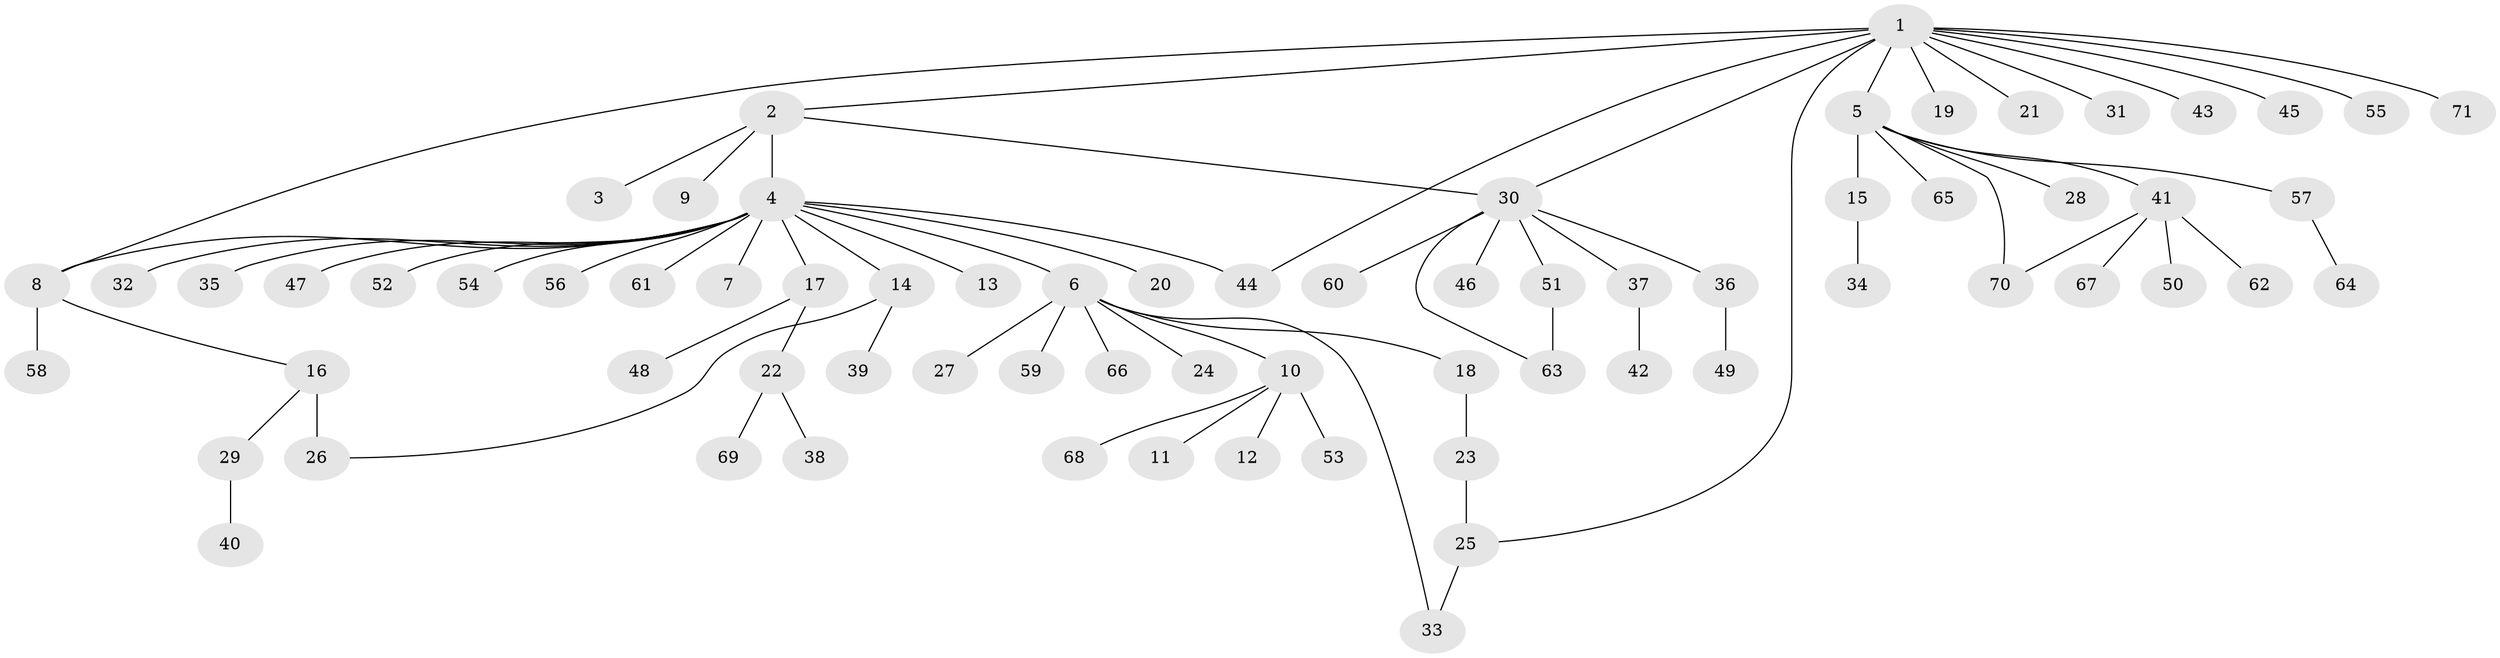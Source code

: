 // original degree distribution, {15: 0.00847457627118644, 4: 0.06779661016949153, 3: 0.0423728813559322, 17: 0.00847457627118644, 8: 0.00847457627118644, 9: 0.01694915254237288, 2: 0.2033898305084746, 5: 0.00847457627118644, 6: 0.01694915254237288, 1: 0.6101694915254238, 10: 0.00847457627118644}
// Generated by graph-tools (version 1.1) at 2025/50/03/04/25 22:50:25]
// undirected, 71 vertices, 78 edges
graph export_dot {
  node [color=gray90,style=filled];
  1;
  2;
  3;
  4;
  5;
  6;
  7;
  8;
  9;
  10;
  11;
  12;
  13;
  14;
  15;
  16;
  17;
  18;
  19;
  20;
  21;
  22;
  23;
  24;
  25;
  26;
  27;
  28;
  29;
  30;
  31;
  32;
  33;
  34;
  35;
  36;
  37;
  38;
  39;
  40;
  41;
  42;
  43;
  44;
  45;
  46;
  47;
  48;
  49;
  50;
  51;
  52;
  53;
  54;
  55;
  56;
  57;
  58;
  59;
  60;
  61;
  62;
  63;
  64;
  65;
  66;
  67;
  68;
  69;
  70;
  71;
  1 -- 2 [weight=2.0];
  1 -- 5 [weight=1.0];
  1 -- 8 [weight=1.0];
  1 -- 19 [weight=1.0];
  1 -- 21 [weight=1.0];
  1 -- 25 [weight=1.0];
  1 -- 30 [weight=1.0];
  1 -- 31 [weight=1.0];
  1 -- 43 [weight=1.0];
  1 -- 44 [weight=1.0];
  1 -- 45 [weight=1.0];
  1 -- 55 [weight=1.0];
  1 -- 71 [weight=1.0];
  2 -- 3 [weight=2.0];
  2 -- 4 [weight=1.0];
  2 -- 9 [weight=1.0];
  2 -- 30 [weight=1.0];
  4 -- 6 [weight=1.0];
  4 -- 7 [weight=1.0];
  4 -- 8 [weight=1.0];
  4 -- 13 [weight=1.0];
  4 -- 14 [weight=1.0];
  4 -- 17 [weight=1.0];
  4 -- 20 [weight=1.0];
  4 -- 32 [weight=1.0];
  4 -- 35 [weight=1.0];
  4 -- 44 [weight=1.0];
  4 -- 47 [weight=1.0];
  4 -- 52 [weight=1.0];
  4 -- 54 [weight=1.0];
  4 -- 56 [weight=1.0];
  4 -- 61 [weight=1.0];
  5 -- 15 [weight=1.0];
  5 -- 28 [weight=1.0];
  5 -- 41 [weight=1.0];
  5 -- 57 [weight=1.0];
  5 -- 65 [weight=1.0];
  5 -- 70 [weight=1.0];
  6 -- 10 [weight=1.0];
  6 -- 18 [weight=1.0];
  6 -- 24 [weight=1.0];
  6 -- 27 [weight=1.0];
  6 -- 33 [weight=1.0];
  6 -- 59 [weight=1.0];
  6 -- 66 [weight=1.0];
  8 -- 16 [weight=1.0];
  8 -- 58 [weight=1.0];
  10 -- 11 [weight=1.0];
  10 -- 12 [weight=1.0];
  10 -- 53 [weight=1.0];
  10 -- 68 [weight=1.0];
  14 -- 26 [weight=1.0];
  14 -- 39 [weight=1.0];
  15 -- 34 [weight=2.0];
  16 -- 26 [weight=7.0];
  16 -- 29 [weight=1.0];
  17 -- 22 [weight=1.0];
  17 -- 48 [weight=1.0];
  18 -- 23 [weight=2.0];
  22 -- 38 [weight=1.0];
  22 -- 69 [weight=1.0];
  23 -- 25 [weight=1.0];
  25 -- 33 [weight=1.0];
  29 -- 40 [weight=1.0];
  30 -- 36 [weight=1.0];
  30 -- 37 [weight=1.0];
  30 -- 46 [weight=1.0];
  30 -- 51 [weight=1.0];
  30 -- 60 [weight=1.0];
  30 -- 63 [weight=1.0];
  36 -- 49 [weight=1.0];
  37 -- 42 [weight=1.0];
  41 -- 50 [weight=1.0];
  41 -- 62 [weight=1.0];
  41 -- 67 [weight=1.0];
  41 -- 70 [weight=1.0];
  51 -- 63 [weight=2.0];
  57 -- 64 [weight=1.0];
}
